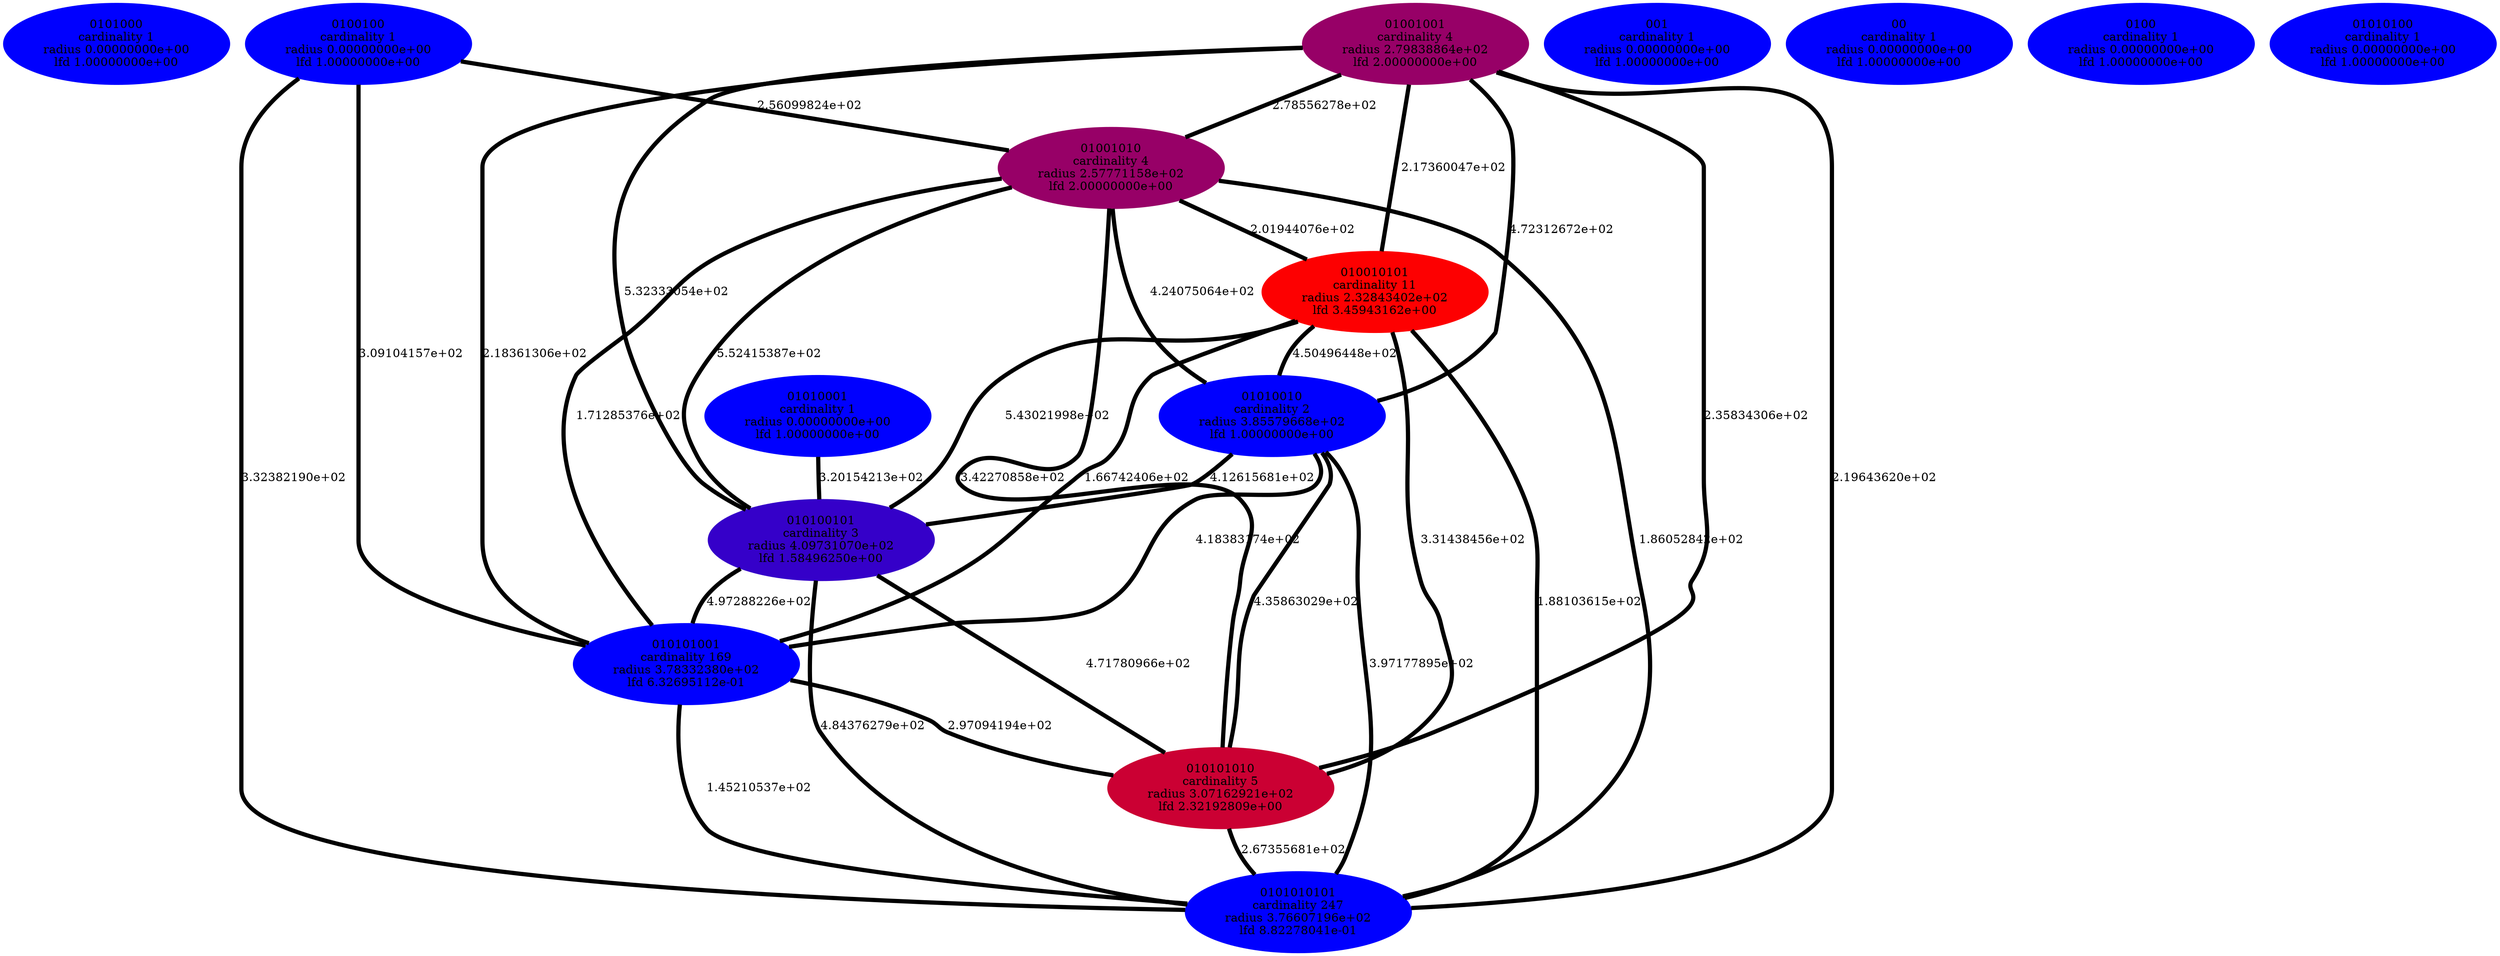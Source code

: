 graph arrhythmia {
    edge[style=solid, penwidth="5", labeldistance="10"]
    0101000 [label="0101000\ncardinality 1\nradius 0.00000000e+00\nlfd 1.00000000e+00", color="#0000FF", style="filled"]
    0100100 [label="0100100\ncardinality 1\nradius 0.00000000e+00\nlfd 1.00000000e+00", color="#0000FF", style="filled"]
    010101001 [label="010101001\ncardinality 169\nradius 3.78332380e+02\nlfd 6.32695112e-01", color="#0000FF", style="filled"]
    01001010 [label="01001010\ncardinality 4\nradius 2.57771158e+02\nlfd 2.00000000e+00", color="#970067", style="filled"]
    01010001 [label="01010001\ncardinality 1\nradius 0.00000000e+00\nlfd 1.00000000e+00", color="#0000FF", style="filled"]
    010101010 [label="010101010\ncardinality 5\nradius 3.07162921e+02\nlfd 2.32192809e+00", color="#CB0033", style="filled"]
    010010101 [label="010010101\ncardinality 11\nradius 2.32843402e+02\nlfd 3.45943162e+00", color="#FD0001", style="filled"]
    001 [label="001\ncardinality 1\nradius 0.00000000e+00\nlfd 1.00000000e+00", color="#0000FF", style="filled"]
    00 [label="00\ncardinality 1\nradius 0.00000000e+00\nlfd 1.00000000e+00", color="#0000FF", style="filled"]
    01010010 [label="01010010\ncardinality 2\nradius 3.85579668e+02\nlfd 1.00000000e+00", color="#0000FF", style="filled"]
    010100101 [label="010100101\ncardinality 3\nradius 4.09731070e+02\nlfd 1.58496250e+00", color="#3500C9", style="filled"]
    0100 [label="0100\ncardinality 1\nradius 0.00000000e+00\nlfd 1.00000000e+00", color="#0000FF", style="filled"]
    01001001 [label="01001001\ncardinality 4\nradius 2.79838864e+02\nlfd 2.00000000e+00", color="#970067", style="filled"]
    01010100 [label="01010100\ncardinality 1\nradius 0.00000000e+00\nlfd 1.00000000e+00", color="#0000FF", style="filled"]
    0101010101 [label="0101010101\ncardinality 247\nradius 3.76607196e+02\nlfd 8.82278041e-01", color="#0000FF", style="filled"]
    01001010 -- 01010010 [label="4.24075064e+02"]
    0100100 -- 0101010101 [label="3.32382190e+02"]
    01001001 -- 010101001 [label="2.18361306e+02"]
    01001010 -- 010101001 [label="1.71285376e+02"]
    01001001 -- 010100101 [label="5.32333054e+02"]
    0100100 -- 010101001 [label="3.09104157e+02"]
    01001010 -- 010010101 [label="2.01944076e+02"]
    010010101 -- 01010010 [label="4.50496448e+02"]
    010100101 -- 010101001 [label="4.97288226e+02"]
    010101001 -- 0101010101 [label="1.45210537e+02"]
    01010001 -- 010100101 [label="3.20154213e+02"]
    010100101 -- 010101010 [label="4.71780966e+02"]
    01001001 -- 0101010101 [label="2.19643620e+02"]
    01001010 -- 0101010101 [label="1.86052842e+02"]
    01001001 -- 010010101 [label="2.17360047e+02"]
    0100100 -- 01001010 [label="2.56099824e+02"]
    01001010 -- 010101010 [label="3.42270858e+02"]
    010101001 -- 010101010 [label="2.97094194e+02"]
    01001010 -- 010100101 [label="5.52415387e+02"]
    01010010 -- 010101010 [label="4.35863029e+02"]
    010101010 -- 0101010101 [label="2.67355681e+02"]
    01010010 -- 0101010101 [label="3.97177895e+02"]
    010010101 -- 010101010 [label="3.31438456e+02"]
    01001001 -- 01010010 [label="4.72312672e+02"]
    01001001 -- 01001010 [label="2.78556278e+02"]
    010010101 -- 010101001 [label="1.66742406e+02"]
    01010010 -- 010100101 [label="4.12615681e+02"]
    010100101 -- 0101010101 [label="4.84376279e+02"]
    01010010 -- 010101001 [label="4.18383174e+02"]
    010010101 -- 010100101 [label="5.43021998e+02"]
    01001001 -- 010101010 [label="2.35834306e+02"]
    010010101 -- 0101010101 [label="1.88103615e+02"]
}